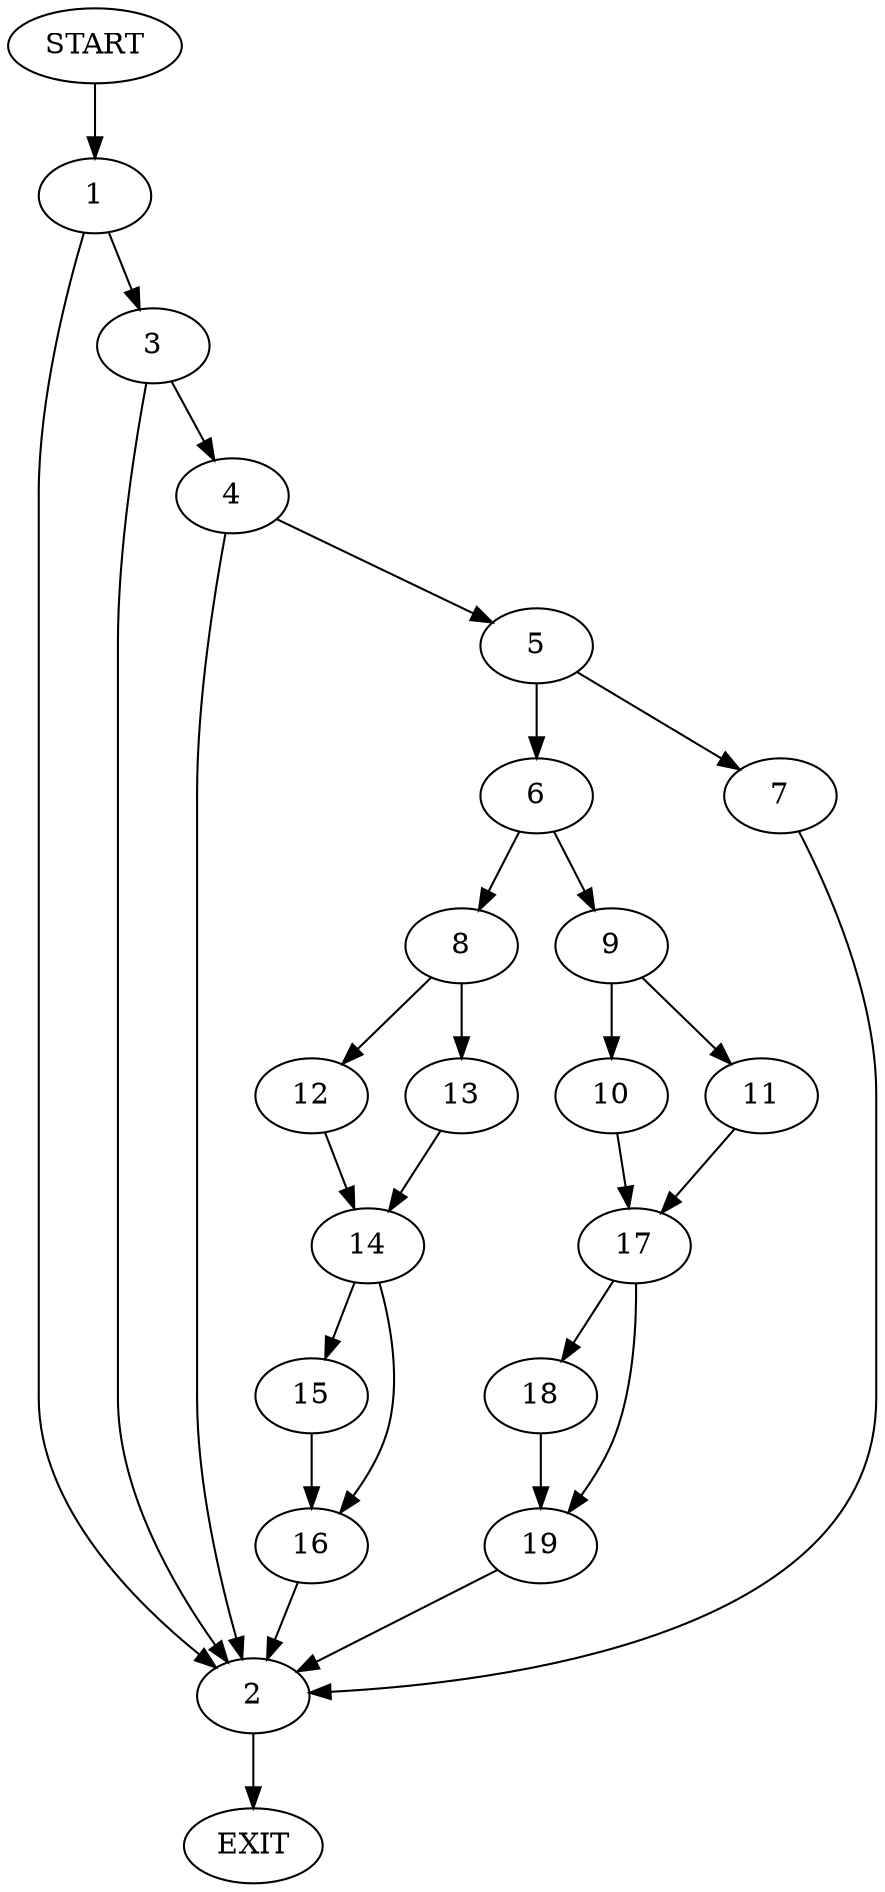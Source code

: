digraph {
0 [label="START"]
20 [label="EXIT"]
0 -> 1
1 -> 2
1 -> 3
3 -> 4
3 -> 2
2 -> 20
4 -> 5
4 -> 2
5 -> 6
5 -> 7
6 -> 8
6 -> 9
7 -> 2
9 -> 10
9 -> 11
8 -> 12
8 -> 13
12 -> 14
13 -> 14
14 -> 15
14 -> 16
15 -> 16
16 -> 2
10 -> 17
11 -> 17
17 -> 18
17 -> 19
18 -> 19
19 -> 2
}
